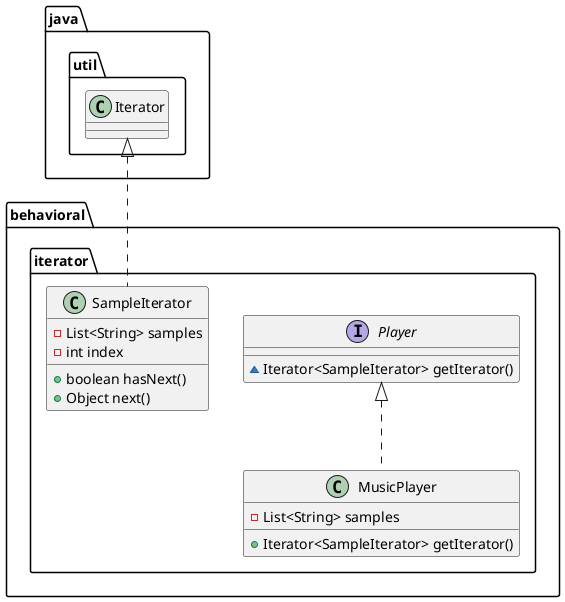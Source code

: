 @startuml
interface behavioral.iterator.Player {
~ Iterator<SampleIterator> getIterator()
}
class behavioral.iterator.SampleIterator {
- List<String> samples
- int index
+ boolean hasNext()
+ Object next()
}
class behavioral.iterator.MusicPlayer {
- List<String> samples
+ Iterator<SampleIterator> getIterator()
}


java.util.Iterator <|.. behavioral.iterator.SampleIterator
behavioral.iterator.Player <|.. behavioral.iterator.MusicPlayer
@enduml